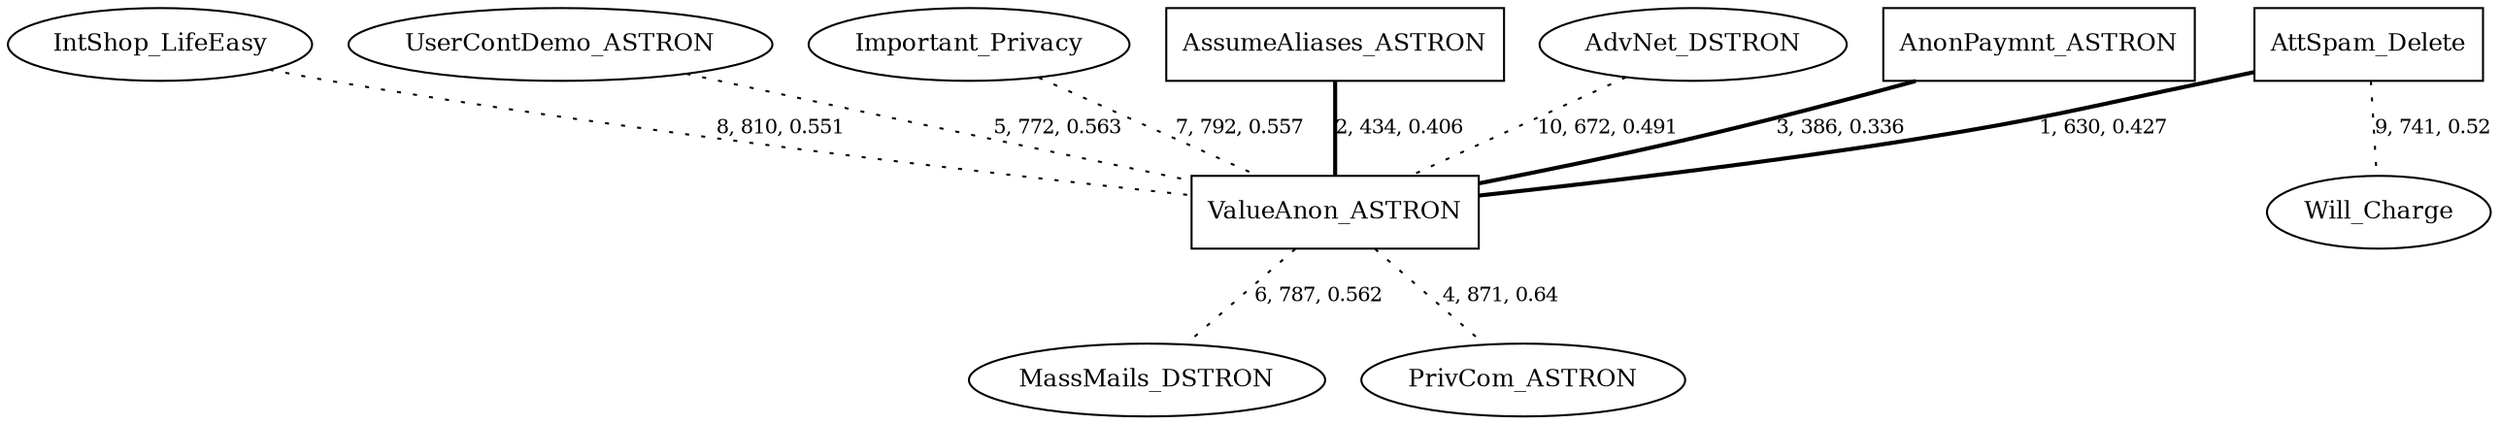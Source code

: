 graph G{
    MassMails_DSTRON [label="MassMails_DSTRON", fontsize=12];
    IntShop_LifeEasy [label="IntShop_LifeEasy", fontsize=12];
    ValueAnon_ASTRON [label="ValueAnon_ASTRON", fontsize=12, shape=box];
    UserContDemo_ASTRON [label="UserContDemo_ASTRON", fontsize=12];
    Important_Privacy [label="Important_Privacy", fontsize=12];
    AssumeAliases_ASTRON [label="AssumeAliases_ASTRON", fontsize=12, shape=box];
    AdvNet_DSTRON [label="AdvNet_DSTRON", fontsize=12];
    AnonPaymnt_ASTRON [label="AnonPaymnt_ASTRON", fontsize=12, shape=box];
    Will_Charge [label="Will_Charge", fontsize=12];
    PrivCom_ASTRON [label="PrivCom_ASTRON", fontsize=12];
    AttSpam_Delete [label="AttSpam_Delete", fontsize=12, shape=box];
    ValueAnon_ASTRON -- MassMails_DSTRON [label="6, 787, 0.562", fontsize=10, style=dotted];
    ValueAnon_ASTRON -- PrivCom_ASTRON [label="4, 871, 0.64", fontsize=10, style=dotted];
    AttSpam_Delete -- Will_Charge [label="9, 741, 0.52", fontsize=10, style=dotted];
    IntShop_LifeEasy -- ValueAnon_ASTRON [label="8, 810, 0.551", fontsize=10, style=dotted];
    AttSpam_Delete -- ValueAnon_ASTRON [label="1, 630, 0.427", fontsize=10, style=bold];
    UserContDemo_ASTRON -- ValueAnon_ASTRON [label="5, 772, 0.563", fontsize=10, style=dotted];
    Important_Privacy -- ValueAnon_ASTRON [label="7, 792, 0.557", fontsize=10, style=dotted];
    AssumeAliases_ASTRON -- ValueAnon_ASTRON [label="2, 434, 0.406", fontsize=10, style=bold];
    AdvNet_DSTRON -- ValueAnon_ASTRON [label="10, 672, 0.491", fontsize=10, style=dotted];
    AnonPaymnt_ASTRON -- ValueAnon_ASTRON [label="3, 386, 0.336", fontsize=10, style=bold];
}
